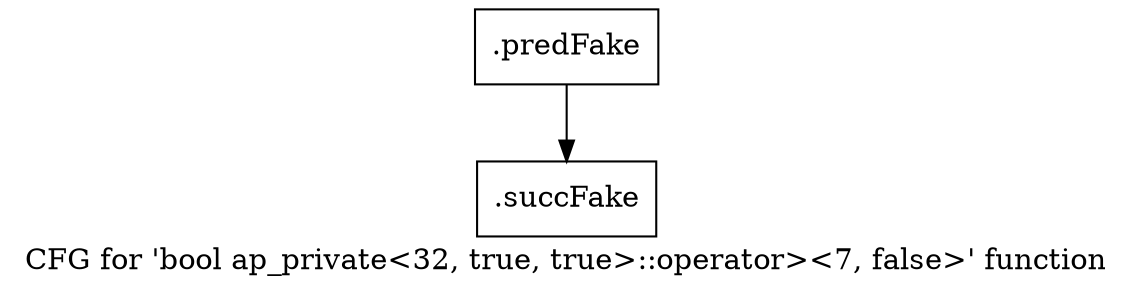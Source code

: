 digraph "CFG for 'bool ap_private\<32, true, true\>::operator\>\<7, false\>' function" {
	label="CFG for 'bool ap_private\<32, true, true\>::operator\>\<7, false\>' function";

	Node0x5a75170 [shape=record,filename="",linenumber="",label="{.predFake}"];
	Node0x5a75170 -> Node0x60d1740[ callList="" memoryops="" filename="/mnt/xilinx/Vitis_HLS/2021.2/include/etc/ap_private.h" execusionnum="540"];
	Node0x60d1740 [shape=record,filename="/mnt/xilinx/Vitis_HLS/2021.2/include/etc/ap_private.h",linenumber="2741",label="{.succFake}"];
}
